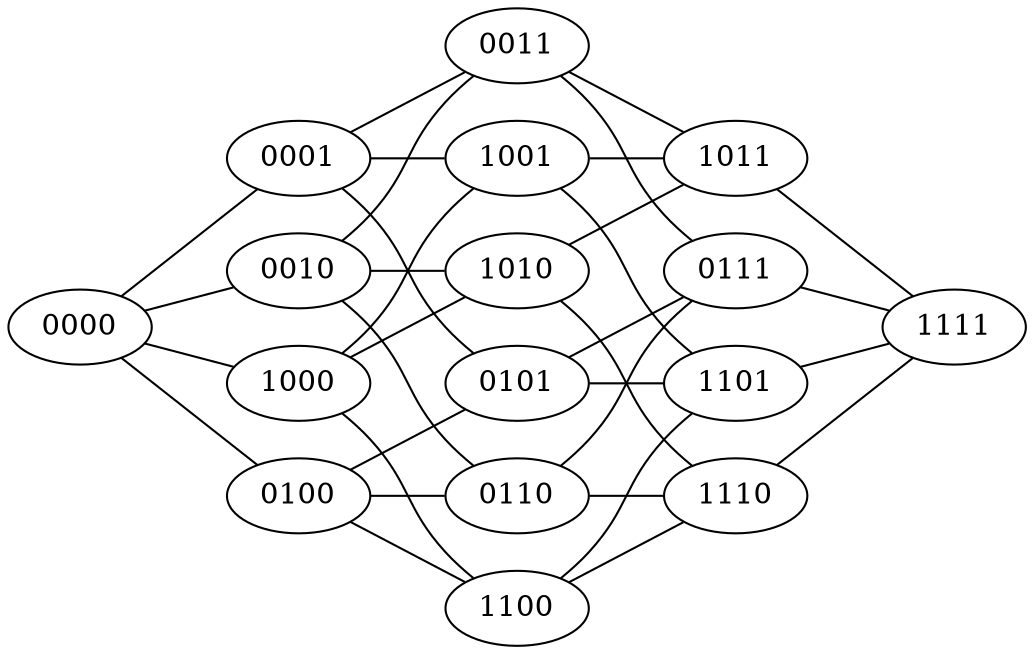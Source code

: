 digraph G {
	rankdir=LR;
	0011 -> 1011 [arrowhead=none]
	0011 -> 0111 [arrowhead=none]
	0110 -> 1110 [arrowhead=none]
	0110 -> 0111 [arrowhead=none]
	1100 -> 1110 [arrowhead=none]
	1100 -> 1101 [arrowhead=none]
	1011 -> 1111 [arrowhead=none]
	0001 -> 1001 [arrowhead=none]
	0001 -> 0101 [arrowhead=none]
	0001 -> 0011 [arrowhead=none]
	1001 -> 1101 [arrowhead=none]
	1001 -> 1011 [arrowhead=none]
	1101 -> 1111 [arrowhead=none]
	1110 -> 1111 [arrowhead=none]
	1010 -> 1110 [arrowhead=none]
	1010 -> 1011 [arrowhead=none]
	0010 -> 1010 [arrowhead=none]
	0010 -> 0110 [arrowhead=none]
	0010 -> 0011 [arrowhead=none]
	0101 -> 1101 [arrowhead=none]
	0101 -> 0111 [arrowhead=none]
	1000 -> 1100 [arrowhead=none]
	1000 -> 1010 [arrowhead=none]
	1000 -> 1001 [arrowhead=none]
	0100 -> 1100 [arrowhead=none]
	0100 -> 0110 [arrowhead=none]
	0100 -> 0101 [arrowhead=none]
	0000 -> 1000 [arrowhead=none]
	0000 -> 0100 [arrowhead=none]
	0000 -> 0010 [arrowhead=none]
	0000 -> 0001 [arrowhead=none]
	0111 -> 1111 [arrowhead=none]
}
